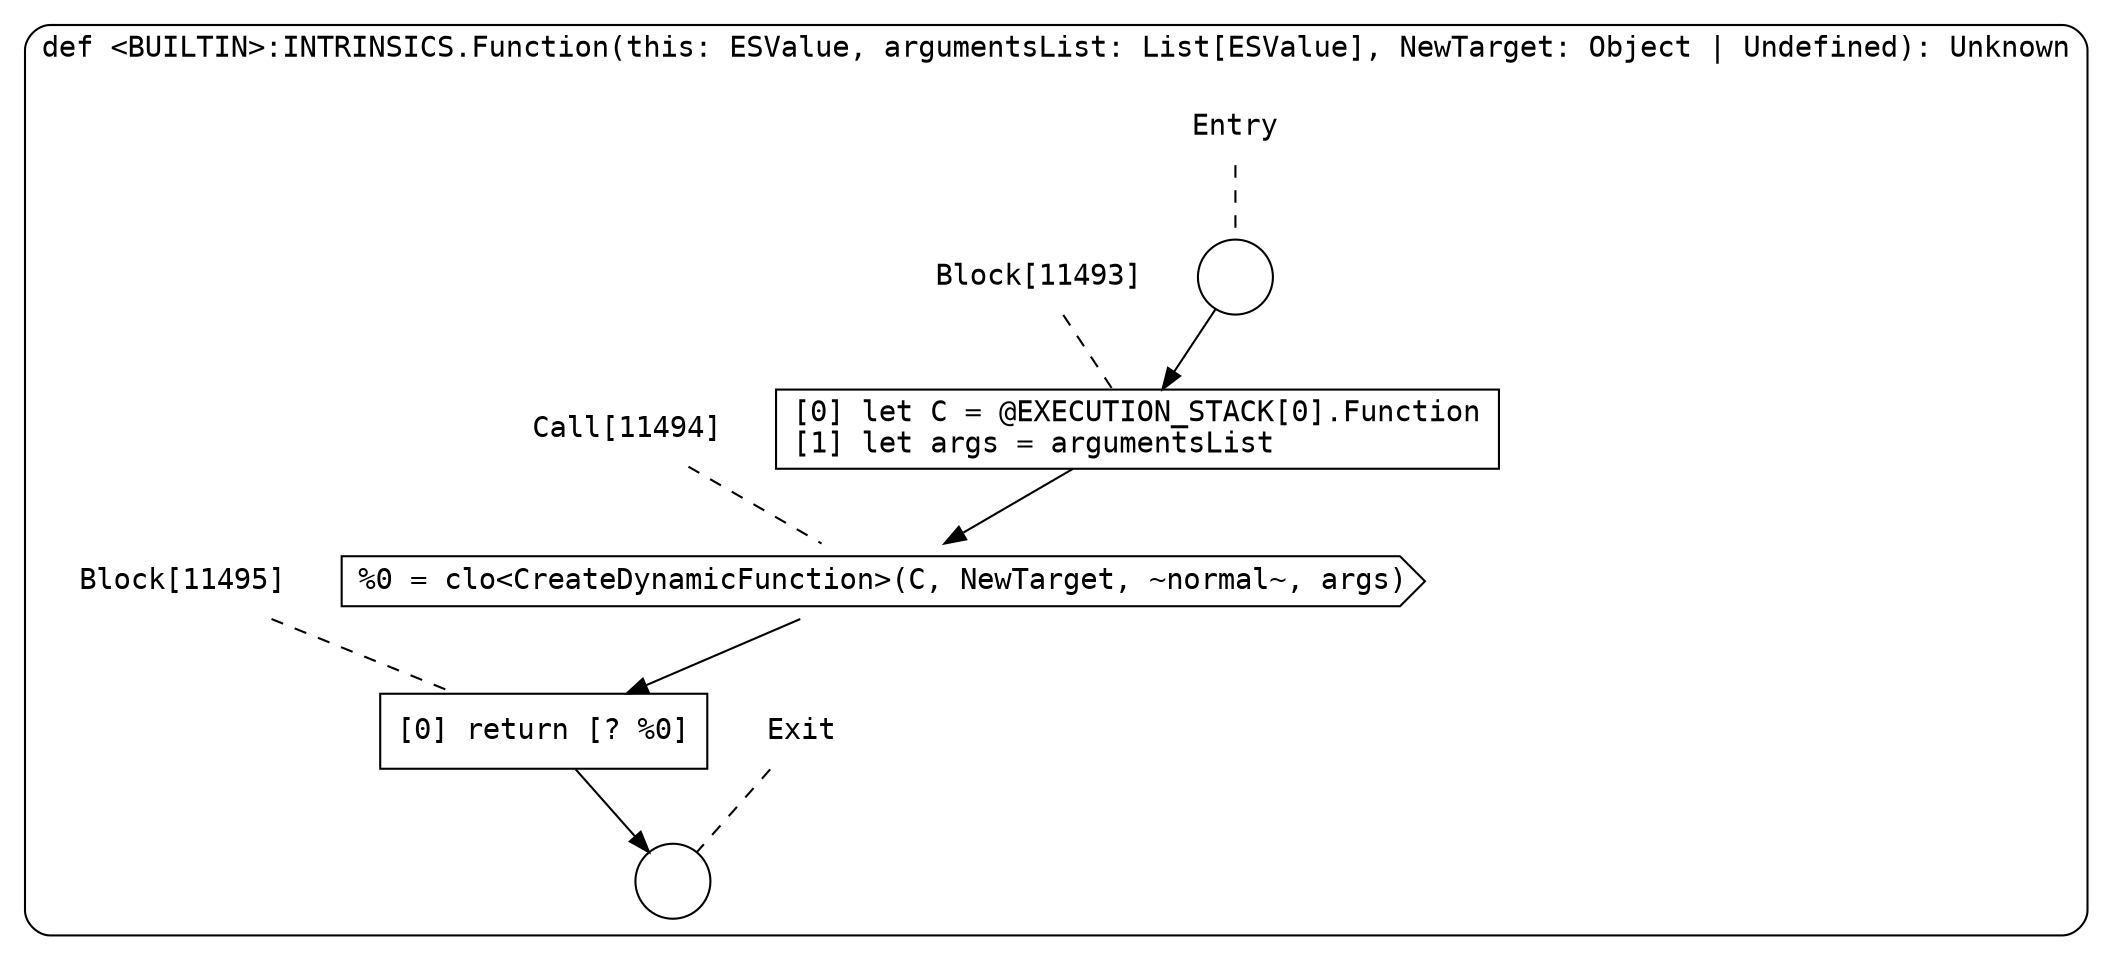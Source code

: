 digraph {
  graph [fontname = "Consolas"]
  node [fontname = "Consolas"]
  edge [fontname = "Consolas"]
  subgraph cluster2033 {
    label = "def <BUILTIN>:INTRINSICS.Function(this: ESValue, argumentsList: List[ESValue], NewTarget: Object | Undefined): Unknown"
    style = rounded
    cluster2033_entry_name [shape=none, label=<<font color="black">Entry</font>>]
    cluster2033_entry_name -> cluster2033_entry [arrowhead=none, color="black", style=dashed]
    cluster2033_entry [shape=circle label=" " color="black" fillcolor="white" style=filled]
    cluster2033_entry -> node11493 [color="black"]
    cluster2033_exit_name [shape=none, label=<<font color="black">Exit</font>>]
    cluster2033_exit_name -> cluster2033_exit [arrowhead=none, color="black", style=dashed]
    cluster2033_exit [shape=circle label=" " color="black" fillcolor="white" style=filled]
    node11493_name [shape=none, label=<<font color="black">Block[11493]</font>>]
    node11493_name -> node11493 [arrowhead=none, color="black", style=dashed]
    node11493 [shape=box, label=<<font color="black">[0] let C = @EXECUTION_STACK[0].Function<BR ALIGN="LEFT"/>[1] let args = argumentsList<BR ALIGN="LEFT"/></font>> color="black" fillcolor="white", style=filled]
    node11493 -> node11494 [color="black"]
    node11494_name [shape=none, label=<<font color="black">Call[11494]</font>>]
    node11494_name -> node11494 [arrowhead=none, color="black", style=dashed]
    node11494 [shape=cds, label=<<font color="black">%0 = clo&lt;CreateDynamicFunction&gt;(C, NewTarget, ~normal~, args)</font>> color="black" fillcolor="white", style=filled]
    node11494 -> node11495 [color="black"]
    node11495_name [shape=none, label=<<font color="black">Block[11495]</font>>]
    node11495_name -> node11495 [arrowhead=none, color="black", style=dashed]
    node11495 [shape=box, label=<<font color="black">[0] return [? %0]<BR ALIGN="LEFT"/></font>> color="black" fillcolor="white", style=filled]
    node11495 -> cluster2033_exit [color="black"]
  }
}